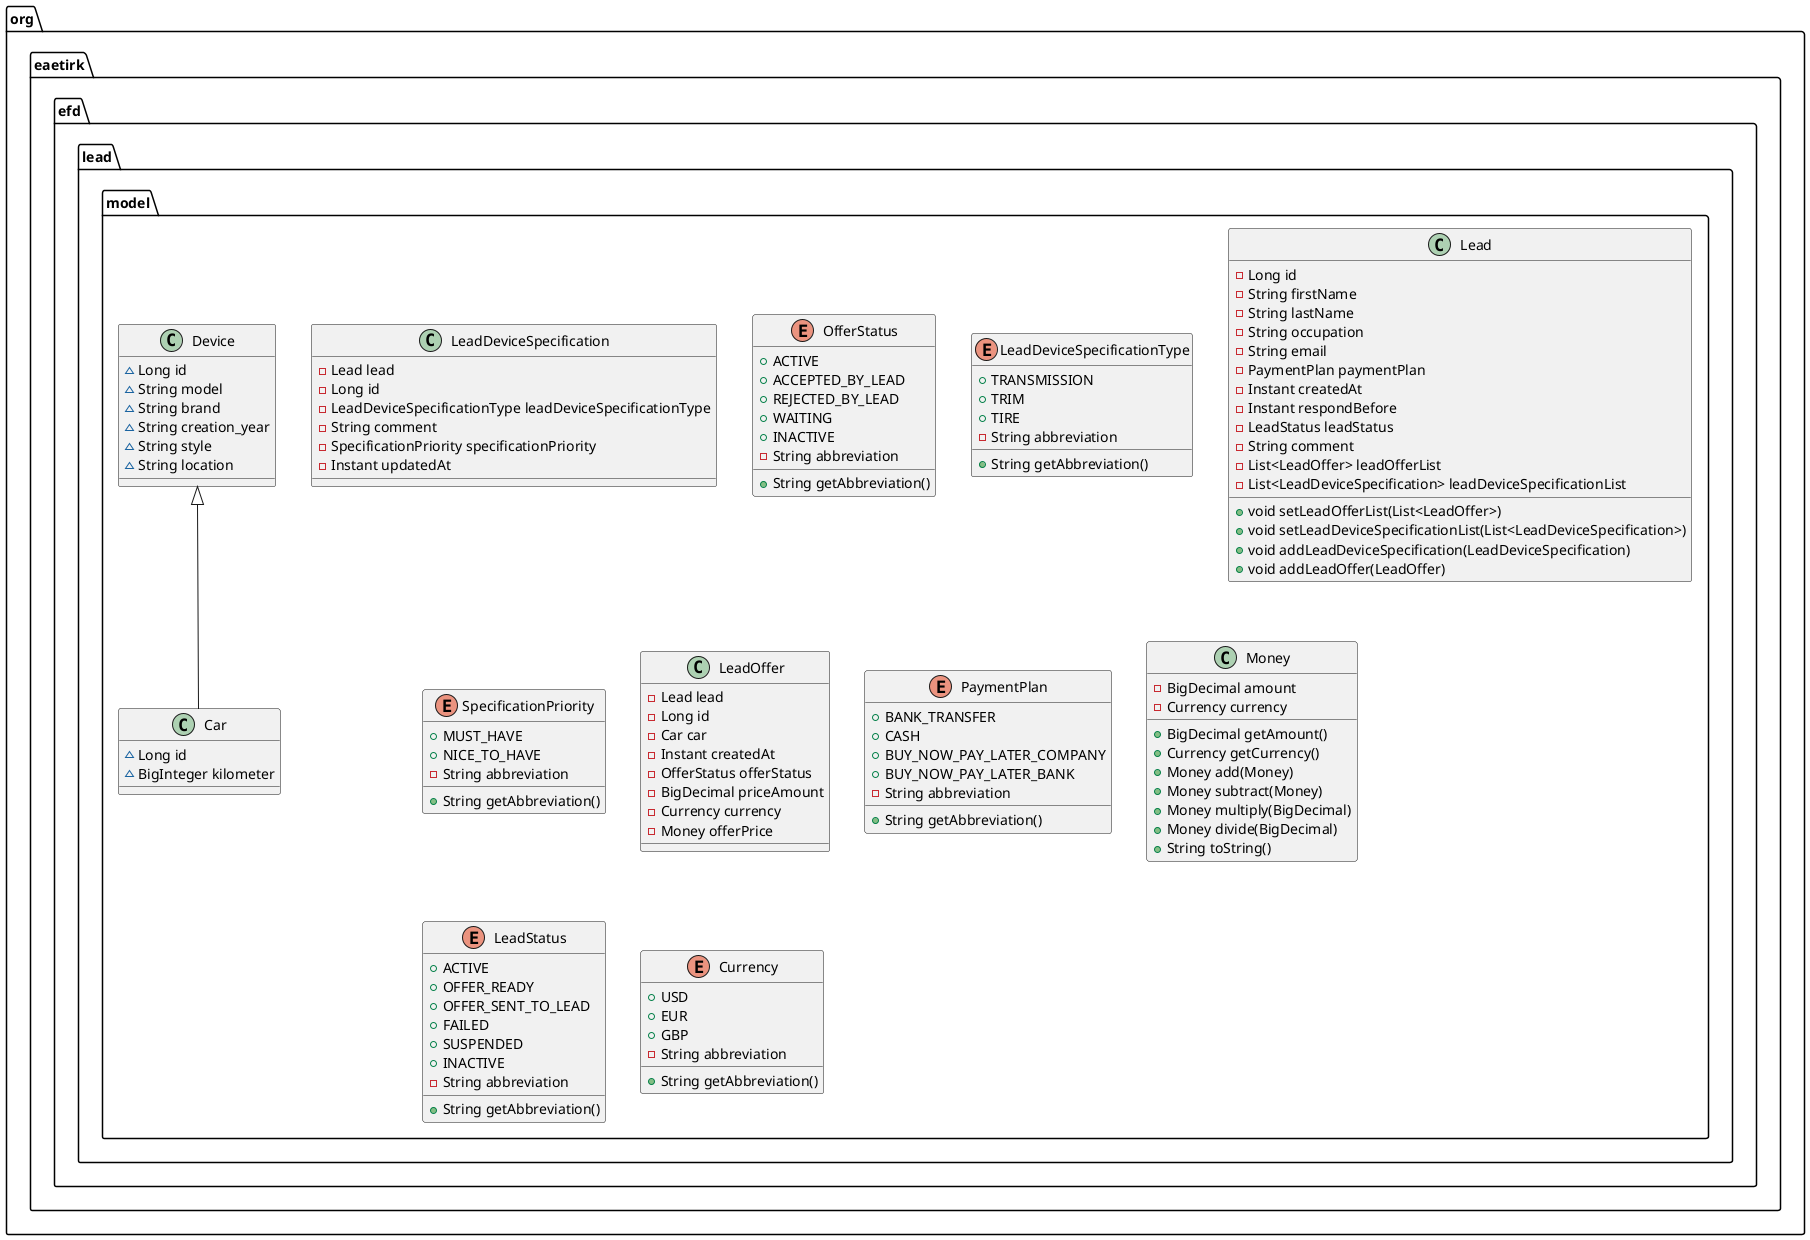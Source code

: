 @startuml
class org.eaetirk.efd.lead.model.LeadDeviceSpecification {
- Lead lead
- Long id
- LeadDeviceSpecificationType leadDeviceSpecificationType
- String comment
- SpecificationPriority specificationPriority
- Instant updatedAt
}

class org.eaetirk.efd.lead.model.Car {
~ Long id
~ BigInteger kilometer
}

enum org.eaetirk.efd.lead.model.OfferStatus {
+  ACTIVE
+  ACCEPTED_BY_LEAD
+  REJECTED_BY_LEAD
+  WAITING
+  INACTIVE
- String abbreviation
+ String getAbbreviation()
}


class org.eaetirk.efd.lead.model.Device {
~ Long id
~ String model
~ String brand
~ String creation_year
~ String style
~ String location
}

enum org.eaetirk.efd.lead.model.LeadDeviceSpecificationType {
+  TRANSMISSION
+  TRIM
+  TIRE
- String abbreviation
+ String getAbbreviation()
}


class org.eaetirk.efd.lead.model.Lead {
- Long id
- String firstName
- String lastName
- String occupation
- String email
- PaymentPlan paymentPlan
- Instant createdAt
- Instant respondBefore
- LeadStatus leadStatus
- String comment
- List<LeadOffer> leadOfferList
- List<LeadDeviceSpecification> leadDeviceSpecificationList
+ void setLeadOfferList(List<LeadOffer>)
+ void setLeadDeviceSpecificationList(List<LeadDeviceSpecification>)
+ void addLeadDeviceSpecification(LeadDeviceSpecification)
+ void addLeadOffer(LeadOffer)
}


enum org.eaetirk.efd.lead.model.SpecificationPriority {
+  MUST_HAVE
+  NICE_TO_HAVE
- String abbreviation
+ String getAbbreviation()
}


class org.eaetirk.efd.lead.model.LeadOffer {
- Lead lead
- Long id
- Car car
- Instant createdAt
- OfferStatus offerStatus
- BigDecimal priceAmount
- Currency currency
- Money offerPrice
}

enum org.eaetirk.efd.lead.model.PaymentPlan {
+  BANK_TRANSFER
+  CASH
+  BUY_NOW_PAY_LATER_COMPANY
+  BUY_NOW_PAY_LATER_BANK
- String abbreviation
+ String getAbbreviation()
}


class org.eaetirk.efd.lead.model.Money {
- BigDecimal amount
- Currency currency
+ BigDecimal getAmount()
+ Currency getCurrency()
+ Money add(Money)
+ Money subtract(Money)
+ Money multiply(BigDecimal)
+ Money divide(BigDecimal)
+ String toString()
}


enum org.eaetirk.efd.lead.model.LeadStatus {
+  ACTIVE
+  OFFER_READY
+  OFFER_SENT_TO_LEAD
+  FAILED
+  SUSPENDED
+  INACTIVE
- String abbreviation
+ String getAbbreviation()
}


enum org.eaetirk.efd.lead.model.Currency {
+  USD
+  EUR
+  GBP
- String abbreviation
+ String getAbbreviation()
}




org.eaetirk.efd.lead.model.Device <|-- org.eaetirk.efd.lead.model.Car
@enduml